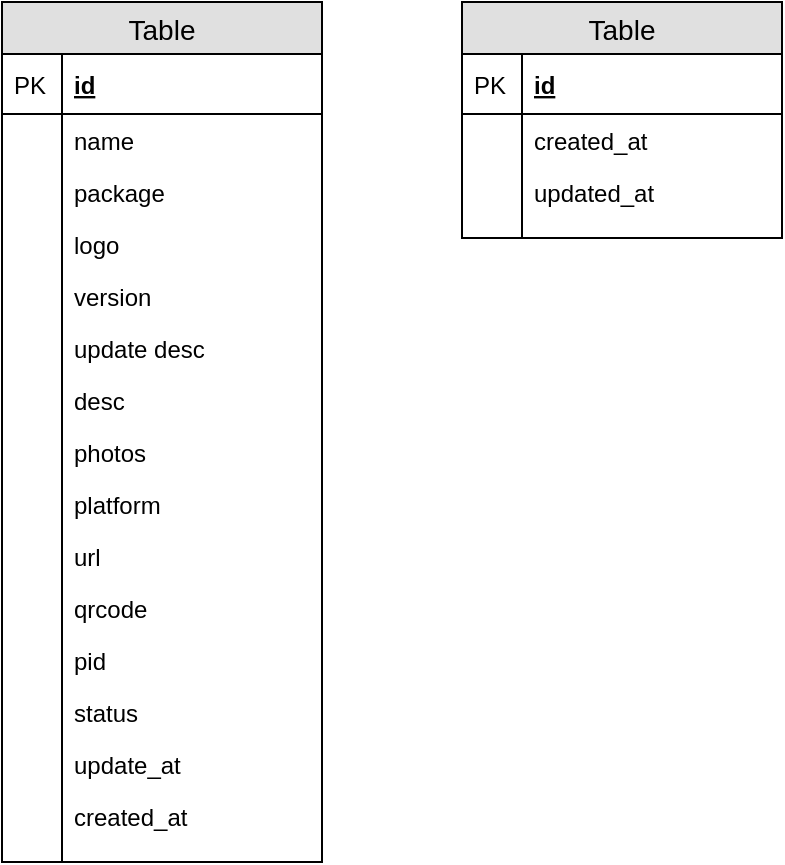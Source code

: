 <mxfile version="12.8.1" type="github">
  <diagram id="oatcoWIw-xnfNLfv0r0y" name="Page-1">
    <mxGraphModel dx="1425" dy="780" grid="1" gridSize="10" guides="1" tooltips="1" connect="1" arrows="1" fold="1" page="1" pageScale="1" pageWidth="827" pageHeight="1169" math="0" shadow="0">
      <root>
        <mxCell id="0" />
        <mxCell id="1" parent="0" />
        <mxCell id="Et9NWCTC2eWrowhdSi9s-1" value="Table" style="swimlane;fontStyle=0;childLayout=stackLayout;horizontal=1;startSize=26;fillColor=#e0e0e0;horizontalStack=0;resizeParent=1;resizeParentMax=0;resizeLast=0;collapsible=1;marginBottom=0;swimlaneFillColor=#ffffff;align=center;fontSize=14;" parent="1" vertex="1">
          <mxGeometry x="210" y="190" width="160" height="430" as="geometry" />
        </mxCell>
        <mxCell id="Et9NWCTC2eWrowhdSi9s-2" value="id" style="shape=partialRectangle;top=0;left=0;right=0;bottom=1;align=left;verticalAlign=middle;fillColor=none;spacingLeft=34;spacingRight=4;overflow=hidden;rotatable=0;points=[[0,0.5],[1,0.5]];portConstraint=eastwest;dropTarget=0;fontStyle=5;fontSize=12;" parent="Et9NWCTC2eWrowhdSi9s-1" vertex="1">
          <mxGeometry y="26" width="160" height="30" as="geometry" />
        </mxCell>
        <mxCell id="Et9NWCTC2eWrowhdSi9s-3" value="PK" style="shape=partialRectangle;top=0;left=0;bottom=0;fillColor=none;align=left;verticalAlign=middle;spacingLeft=4;spacingRight=4;overflow=hidden;rotatable=0;points=[];portConstraint=eastwest;part=1;fontSize=12;" parent="Et9NWCTC2eWrowhdSi9s-2" vertex="1" connectable="0">
          <mxGeometry width="30" height="30" as="geometry" />
        </mxCell>
        <mxCell id="Et9NWCTC2eWrowhdSi9s-6" value="name" style="shape=partialRectangle;top=0;left=0;right=0;bottom=0;align=left;verticalAlign=top;fillColor=none;spacingLeft=34;spacingRight=4;overflow=hidden;rotatable=0;points=[[0,0.5],[1,0.5]];portConstraint=eastwest;dropTarget=0;fontSize=12;" parent="Et9NWCTC2eWrowhdSi9s-1" vertex="1">
          <mxGeometry y="56" width="160" height="26" as="geometry" />
        </mxCell>
        <mxCell id="Et9NWCTC2eWrowhdSi9s-7" value="" style="shape=partialRectangle;top=0;left=0;bottom=0;fillColor=none;align=left;verticalAlign=top;spacingLeft=4;spacingRight=4;overflow=hidden;rotatable=0;points=[];portConstraint=eastwest;part=1;fontSize=12;" parent="Et9NWCTC2eWrowhdSi9s-6" vertex="1" connectable="0">
          <mxGeometry width="30" height="26" as="geometry" />
        </mxCell>
        <mxCell id="rXy905fjmks0kNw5eCGj-36" value="package" style="shape=partialRectangle;top=0;left=0;right=0;bottom=0;align=left;verticalAlign=top;fillColor=none;spacingLeft=34;spacingRight=4;overflow=hidden;rotatable=0;points=[[0,0.5],[1,0.5]];portConstraint=eastwest;dropTarget=0;fontSize=12;" vertex="1" parent="Et9NWCTC2eWrowhdSi9s-1">
          <mxGeometry y="82" width="160" height="26" as="geometry" />
        </mxCell>
        <mxCell id="rXy905fjmks0kNw5eCGj-37" value="" style="shape=partialRectangle;top=0;left=0;bottom=0;fillColor=none;align=left;verticalAlign=top;spacingLeft=4;spacingRight=4;overflow=hidden;rotatable=0;points=[];portConstraint=eastwest;part=1;fontSize=12;" vertex="1" connectable="0" parent="rXy905fjmks0kNw5eCGj-36">
          <mxGeometry width="30" height="26" as="geometry" />
        </mxCell>
        <mxCell id="Et9NWCTC2eWrowhdSi9s-8" value="logo&#xa;" style="shape=partialRectangle;top=0;left=0;right=0;bottom=0;align=left;verticalAlign=top;fillColor=none;spacingLeft=34;spacingRight=4;overflow=hidden;rotatable=0;points=[[0,0.5],[1,0.5]];portConstraint=eastwest;dropTarget=0;fontSize=12;" parent="Et9NWCTC2eWrowhdSi9s-1" vertex="1">
          <mxGeometry y="108" width="160" height="26" as="geometry" />
        </mxCell>
        <mxCell id="Et9NWCTC2eWrowhdSi9s-9" value="" style="shape=partialRectangle;top=0;left=0;bottom=0;fillColor=none;align=left;verticalAlign=top;spacingLeft=4;spacingRight=4;overflow=hidden;rotatable=0;points=[];portConstraint=eastwest;part=1;fontSize=12;" parent="Et9NWCTC2eWrowhdSi9s-8" vertex="1" connectable="0">
          <mxGeometry width="30" height="26" as="geometry" />
        </mxCell>
        <mxCell id="rXy905fjmks0kNw5eCGj-3" value="version" style="shape=partialRectangle;top=0;left=0;right=0;bottom=0;align=left;verticalAlign=top;fillColor=none;spacingLeft=34;spacingRight=4;overflow=hidden;rotatable=0;points=[[0,0.5],[1,0.5]];portConstraint=eastwest;dropTarget=0;fontSize=12;" vertex="1" parent="Et9NWCTC2eWrowhdSi9s-1">
          <mxGeometry y="134" width="160" height="26" as="geometry" />
        </mxCell>
        <mxCell id="rXy905fjmks0kNw5eCGj-4" value="" style="shape=partialRectangle;top=0;left=0;bottom=0;fillColor=none;align=left;verticalAlign=top;spacingLeft=4;spacingRight=4;overflow=hidden;rotatable=0;points=[];portConstraint=eastwest;part=1;fontSize=12;" vertex="1" connectable="0" parent="rXy905fjmks0kNw5eCGj-3">
          <mxGeometry width="30" height="26" as="geometry" />
        </mxCell>
        <mxCell id="rXy905fjmks0kNw5eCGj-15" value="update desc&#xa;" style="shape=partialRectangle;top=0;left=0;right=0;bottom=0;align=left;verticalAlign=top;fillColor=none;spacingLeft=34;spacingRight=4;overflow=hidden;rotatable=0;points=[[0,0.5],[1,0.5]];portConstraint=eastwest;dropTarget=0;fontSize=12;" vertex="1" parent="Et9NWCTC2eWrowhdSi9s-1">
          <mxGeometry y="160" width="160" height="26" as="geometry" />
        </mxCell>
        <mxCell id="rXy905fjmks0kNw5eCGj-16" value="" style="shape=partialRectangle;top=0;left=0;bottom=0;fillColor=none;align=left;verticalAlign=top;spacingLeft=4;spacingRight=4;overflow=hidden;rotatable=0;points=[];portConstraint=eastwest;part=1;fontSize=12;" vertex="1" connectable="0" parent="rXy905fjmks0kNw5eCGj-15">
          <mxGeometry width="30" height="26" as="geometry" />
        </mxCell>
        <mxCell id="rXy905fjmks0kNw5eCGj-13" value="desc&#xa;" style="shape=partialRectangle;top=0;left=0;right=0;bottom=0;align=left;verticalAlign=top;fillColor=none;spacingLeft=34;spacingRight=4;overflow=hidden;rotatable=0;points=[[0,0.5],[1,0.5]];portConstraint=eastwest;dropTarget=0;fontSize=12;" vertex="1" parent="Et9NWCTC2eWrowhdSi9s-1">
          <mxGeometry y="186" width="160" height="26" as="geometry" />
        </mxCell>
        <mxCell id="rXy905fjmks0kNw5eCGj-14" value="" style="shape=partialRectangle;top=0;left=0;bottom=0;fillColor=none;align=left;verticalAlign=top;spacingLeft=4;spacingRight=4;overflow=hidden;rotatable=0;points=[];portConstraint=eastwest;part=1;fontSize=12;" vertex="1" connectable="0" parent="rXy905fjmks0kNw5eCGj-13">
          <mxGeometry width="30" height="26" as="geometry" />
        </mxCell>
        <mxCell id="rXy905fjmks0kNw5eCGj-17" value="photos&#xa;" style="shape=partialRectangle;top=0;left=0;right=0;bottom=0;align=left;verticalAlign=top;fillColor=none;spacingLeft=34;spacingRight=4;overflow=hidden;rotatable=0;points=[[0,0.5],[1,0.5]];portConstraint=eastwest;dropTarget=0;fontSize=12;" vertex="1" parent="Et9NWCTC2eWrowhdSi9s-1">
          <mxGeometry y="212" width="160" height="26" as="geometry" />
        </mxCell>
        <mxCell id="rXy905fjmks0kNw5eCGj-18" value="" style="shape=partialRectangle;top=0;left=0;bottom=0;fillColor=none;align=left;verticalAlign=top;spacingLeft=4;spacingRight=4;overflow=hidden;rotatable=0;points=[];portConstraint=eastwest;part=1;fontSize=12;" vertex="1" connectable="0" parent="rXy905fjmks0kNw5eCGj-17">
          <mxGeometry width="30" height="26" as="geometry" />
        </mxCell>
        <mxCell id="rXy905fjmks0kNw5eCGj-23" value="platform" style="shape=partialRectangle;top=0;left=0;right=0;bottom=0;align=left;verticalAlign=top;fillColor=none;spacingLeft=34;spacingRight=4;overflow=hidden;rotatable=0;points=[[0,0.5],[1,0.5]];portConstraint=eastwest;dropTarget=0;fontSize=12;" vertex="1" parent="Et9NWCTC2eWrowhdSi9s-1">
          <mxGeometry y="238" width="160" height="26" as="geometry" />
        </mxCell>
        <mxCell id="rXy905fjmks0kNw5eCGj-24" value="" style="shape=partialRectangle;top=0;left=0;bottom=0;fillColor=none;align=left;verticalAlign=top;spacingLeft=4;spacingRight=4;overflow=hidden;rotatable=0;points=[];portConstraint=eastwest;part=1;fontSize=12;" vertex="1" connectable="0" parent="rXy905fjmks0kNw5eCGj-23">
          <mxGeometry width="30" height="26" as="geometry" />
        </mxCell>
        <mxCell id="rXy905fjmks0kNw5eCGj-9" value="url&#xa;" style="shape=partialRectangle;top=0;left=0;right=0;bottom=0;align=left;verticalAlign=top;fillColor=none;spacingLeft=34;spacingRight=4;overflow=hidden;rotatable=0;points=[[0,0.5],[1,0.5]];portConstraint=eastwest;dropTarget=0;fontSize=12;" vertex="1" parent="Et9NWCTC2eWrowhdSi9s-1">
          <mxGeometry y="264" width="160" height="26" as="geometry" />
        </mxCell>
        <mxCell id="rXy905fjmks0kNw5eCGj-10" value="" style="shape=partialRectangle;top=0;left=0;bottom=0;fillColor=none;align=left;verticalAlign=top;spacingLeft=4;spacingRight=4;overflow=hidden;rotatable=0;points=[];portConstraint=eastwest;part=1;fontSize=12;" vertex="1" connectable="0" parent="rXy905fjmks0kNw5eCGj-9">
          <mxGeometry width="30" height="26" as="geometry" />
        </mxCell>
        <mxCell id="rXy905fjmks0kNw5eCGj-19" value="qrcode" style="shape=partialRectangle;top=0;left=0;right=0;bottom=0;align=left;verticalAlign=top;fillColor=none;spacingLeft=34;spacingRight=4;overflow=hidden;rotatable=0;points=[[0,0.5],[1,0.5]];portConstraint=eastwest;dropTarget=0;fontSize=12;" vertex="1" parent="Et9NWCTC2eWrowhdSi9s-1">
          <mxGeometry y="290" width="160" height="26" as="geometry" />
        </mxCell>
        <mxCell id="rXy905fjmks0kNw5eCGj-20" value="" style="shape=partialRectangle;top=0;left=0;bottom=0;fillColor=none;align=left;verticalAlign=top;spacingLeft=4;spacingRight=4;overflow=hidden;rotatable=0;points=[];portConstraint=eastwest;part=1;fontSize=12;" vertex="1" connectable="0" parent="rXy905fjmks0kNw5eCGj-19">
          <mxGeometry width="30" height="26" as="geometry" />
        </mxCell>
        <mxCell id="rXy905fjmks0kNw5eCGj-7" value="pid" style="shape=partialRectangle;top=0;left=0;right=0;bottom=0;align=left;verticalAlign=top;fillColor=none;spacingLeft=34;spacingRight=4;overflow=hidden;rotatable=0;points=[[0,0.5],[1,0.5]];portConstraint=eastwest;dropTarget=0;fontSize=12;" vertex="1" parent="Et9NWCTC2eWrowhdSi9s-1">
          <mxGeometry y="316" width="160" height="26" as="geometry" />
        </mxCell>
        <mxCell id="rXy905fjmks0kNw5eCGj-8" value="" style="shape=partialRectangle;top=0;left=0;bottom=0;fillColor=none;align=left;verticalAlign=top;spacingLeft=4;spacingRight=4;overflow=hidden;rotatable=0;points=[];portConstraint=eastwest;part=1;fontSize=12;" vertex="1" connectable="0" parent="rXy905fjmks0kNw5eCGj-7">
          <mxGeometry width="30" height="26" as="geometry" />
        </mxCell>
        <mxCell id="rXy905fjmks0kNw5eCGj-11" value="status&#xa;" style="shape=partialRectangle;top=0;left=0;right=0;bottom=0;align=left;verticalAlign=top;fillColor=none;spacingLeft=34;spacingRight=4;overflow=hidden;rotatable=0;points=[[0,0.5],[1,0.5]];portConstraint=eastwest;dropTarget=0;fontSize=12;" vertex="1" parent="Et9NWCTC2eWrowhdSi9s-1">
          <mxGeometry y="342" width="160" height="26" as="geometry" />
        </mxCell>
        <mxCell id="rXy905fjmks0kNw5eCGj-12" value="" style="shape=partialRectangle;top=0;left=0;bottom=0;fillColor=none;align=left;verticalAlign=top;spacingLeft=4;spacingRight=4;overflow=hidden;rotatable=0;points=[];portConstraint=eastwest;part=1;fontSize=12;" vertex="1" connectable="0" parent="rXy905fjmks0kNw5eCGj-11">
          <mxGeometry width="30" height="26" as="geometry" />
        </mxCell>
        <mxCell id="rXy905fjmks0kNw5eCGj-5" value="update_at&#xa;" style="shape=partialRectangle;top=0;left=0;right=0;bottom=0;align=left;verticalAlign=top;fillColor=none;spacingLeft=34;spacingRight=4;overflow=hidden;rotatable=0;points=[[0,0.5],[1,0.5]];portConstraint=eastwest;dropTarget=0;fontSize=12;" vertex="1" parent="Et9NWCTC2eWrowhdSi9s-1">
          <mxGeometry y="368" width="160" height="26" as="geometry" />
        </mxCell>
        <mxCell id="rXy905fjmks0kNw5eCGj-6" value="" style="shape=partialRectangle;top=0;left=0;bottom=0;fillColor=none;align=left;verticalAlign=top;spacingLeft=4;spacingRight=4;overflow=hidden;rotatable=0;points=[];portConstraint=eastwest;part=1;fontSize=12;" vertex="1" connectable="0" parent="rXy905fjmks0kNw5eCGj-5">
          <mxGeometry width="30" height="26" as="geometry" />
        </mxCell>
        <mxCell id="rXy905fjmks0kNw5eCGj-1" value="created_at&#xa;" style="shape=partialRectangle;top=0;left=0;right=0;bottom=0;align=left;verticalAlign=top;fillColor=none;spacingLeft=34;spacingRight=4;overflow=hidden;rotatable=0;points=[[0,0.5],[1,0.5]];portConstraint=eastwest;dropTarget=0;fontSize=12;" vertex="1" parent="Et9NWCTC2eWrowhdSi9s-1">
          <mxGeometry y="394" width="160" height="26" as="geometry" />
        </mxCell>
        <mxCell id="rXy905fjmks0kNw5eCGj-2" value="" style="shape=partialRectangle;top=0;left=0;bottom=0;fillColor=none;align=left;verticalAlign=top;spacingLeft=4;spacingRight=4;overflow=hidden;rotatable=0;points=[];portConstraint=eastwest;part=1;fontSize=12;" vertex="1" connectable="0" parent="rXy905fjmks0kNw5eCGj-1">
          <mxGeometry width="30" height="26" as="geometry" />
        </mxCell>
        <mxCell id="Et9NWCTC2eWrowhdSi9s-10" value="" style="shape=partialRectangle;top=0;left=0;right=0;bottom=0;align=left;verticalAlign=top;fillColor=none;spacingLeft=34;spacingRight=4;overflow=hidden;rotatable=0;points=[[0,0.5],[1,0.5]];portConstraint=eastwest;dropTarget=0;fontSize=12;" parent="Et9NWCTC2eWrowhdSi9s-1" vertex="1">
          <mxGeometry y="420" width="160" height="10" as="geometry" />
        </mxCell>
        <mxCell id="Et9NWCTC2eWrowhdSi9s-11" value="" style="shape=partialRectangle;top=0;left=0;bottom=0;fillColor=none;align=left;verticalAlign=top;spacingLeft=4;spacingRight=4;overflow=hidden;rotatable=0;points=[];portConstraint=eastwest;part=1;fontSize=12;" parent="Et9NWCTC2eWrowhdSi9s-10" vertex="1" connectable="0">
          <mxGeometry width="30" height="10" as="geometry" />
        </mxCell>
        <mxCell id="rXy905fjmks0kNw5eCGj-25" value="Table" style="swimlane;fontStyle=0;childLayout=stackLayout;horizontal=1;startSize=26;fillColor=#e0e0e0;horizontalStack=0;resizeParent=1;resizeParentMax=0;resizeLast=0;collapsible=1;marginBottom=0;swimlaneFillColor=#ffffff;align=center;fontSize=14;" vertex="1" parent="1">
          <mxGeometry x="440" y="190" width="160" height="118" as="geometry" />
        </mxCell>
        <mxCell id="rXy905fjmks0kNw5eCGj-26" value="id" style="shape=partialRectangle;top=0;left=0;right=0;bottom=1;align=left;verticalAlign=middle;fillColor=none;spacingLeft=34;spacingRight=4;overflow=hidden;rotatable=0;points=[[0,0.5],[1,0.5]];portConstraint=eastwest;dropTarget=0;fontStyle=5;fontSize=12;" vertex="1" parent="rXy905fjmks0kNw5eCGj-25">
          <mxGeometry y="26" width="160" height="30" as="geometry" />
        </mxCell>
        <mxCell id="rXy905fjmks0kNw5eCGj-27" value="PK" style="shape=partialRectangle;top=0;left=0;bottom=0;fillColor=none;align=left;verticalAlign=middle;spacingLeft=4;spacingRight=4;overflow=hidden;rotatable=0;points=[];portConstraint=eastwest;part=1;fontSize=12;" vertex="1" connectable="0" parent="rXy905fjmks0kNw5eCGj-26">
          <mxGeometry width="30" height="30" as="geometry" />
        </mxCell>
        <mxCell id="rXy905fjmks0kNw5eCGj-30" value="created_at" style="shape=partialRectangle;top=0;left=0;right=0;bottom=0;align=left;verticalAlign=top;fillColor=none;spacingLeft=34;spacingRight=4;overflow=hidden;rotatable=0;points=[[0,0.5],[1,0.5]];portConstraint=eastwest;dropTarget=0;fontSize=12;" vertex="1" parent="rXy905fjmks0kNw5eCGj-25">
          <mxGeometry y="56" width="160" height="26" as="geometry" />
        </mxCell>
        <mxCell id="rXy905fjmks0kNw5eCGj-31" value="" style="shape=partialRectangle;top=0;left=0;bottom=0;fillColor=none;align=left;verticalAlign=top;spacingLeft=4;spacingRight=4;overflow=hidden;rotatable=0;points=[];portConstraint=eastwest;part=1;fontSize=12;" vertex="1" connectable="0" parent="rXy905fjmks0kNw5eCGj-30">
          <mxGeometry width="30" height="26" as="geometry" />
        </mxCell>
        <mxCell id="rXy905fjmks0kNw5eCGj-32" value="updated_at" style="shape=partialRectangle;top=0;left=0;right=0;bottom=0;align=left;verticalAlign=top;fillColor=none;spacingLeft=34;spacingRight=4;overflow=hidden;rotatable=0;points=[[0,0.5],[1,0.5]];portConstraint=eastwest;dropTarget=0;fontSize=12;" vertex="1" parent="rXy905fjmks0kNw5eCGj-25">
          <mxGeometry y="82" width="160" height="26" as="geometry" />
        </mxCell>
        <mxCell id="rXy905fjmks0kNw5eCGj-33" value="" style="shape=partialRectangle;top=0;left=0;bottom=0;fillColor=none;align=left;verticalAlign=top;spacingLeft=4;spacingRight=4;overflow=hidden;rotatable=0;points=[];portConstraint=eastwest;part=1;fontSize=12;" vertex="1" connectable="0" parent="rXy905fjmks0kNw5eCGj-32">
          <mxGeometry width="30" height="26" as="geometry" />
        </mxCell>
        <mxCell id="rXy905fjmks0kNw5eCGj-34" value="" style="shape=partialRectangle;top=0;left=0;right=0;bottom=0;align=left;verticalAlign=top;fillColor=none;spacingLeft=34;spacingRight=4;overflow=hidden;rotatable=0;points=[[0,0.5],[1,0.5]];portConstraint=eastwest;dropTarget=0;fontSize=12;" vertex="1" parent="rXy905fjmks0kNw5eCGj-25">
          <mxGeometry y="108" width="160" height="10" as="geometry" />
        </mxCell>
        <mxCell id="rXy905fjmks0kNw5eCGj-35" value="" style="shape=partialRectangle;top=0;left=0;bottom=0;fillColor=none;align=left;verticalAlign=top;spacingLeft=4;spacingRight=4;overflow=hidden;rotatable=0;points=[];portConstraint=eastwest;part=1;fontSize=12;" vertex="1" connectable="0" parent="rXy905fjmks0kNw5eCGj-34">
          <mxGeometry width="30" height="10" as="geometry" />
        </mxCell>
      </root>
    </mxGraphModel>
  </diagram>
</mxfile>
